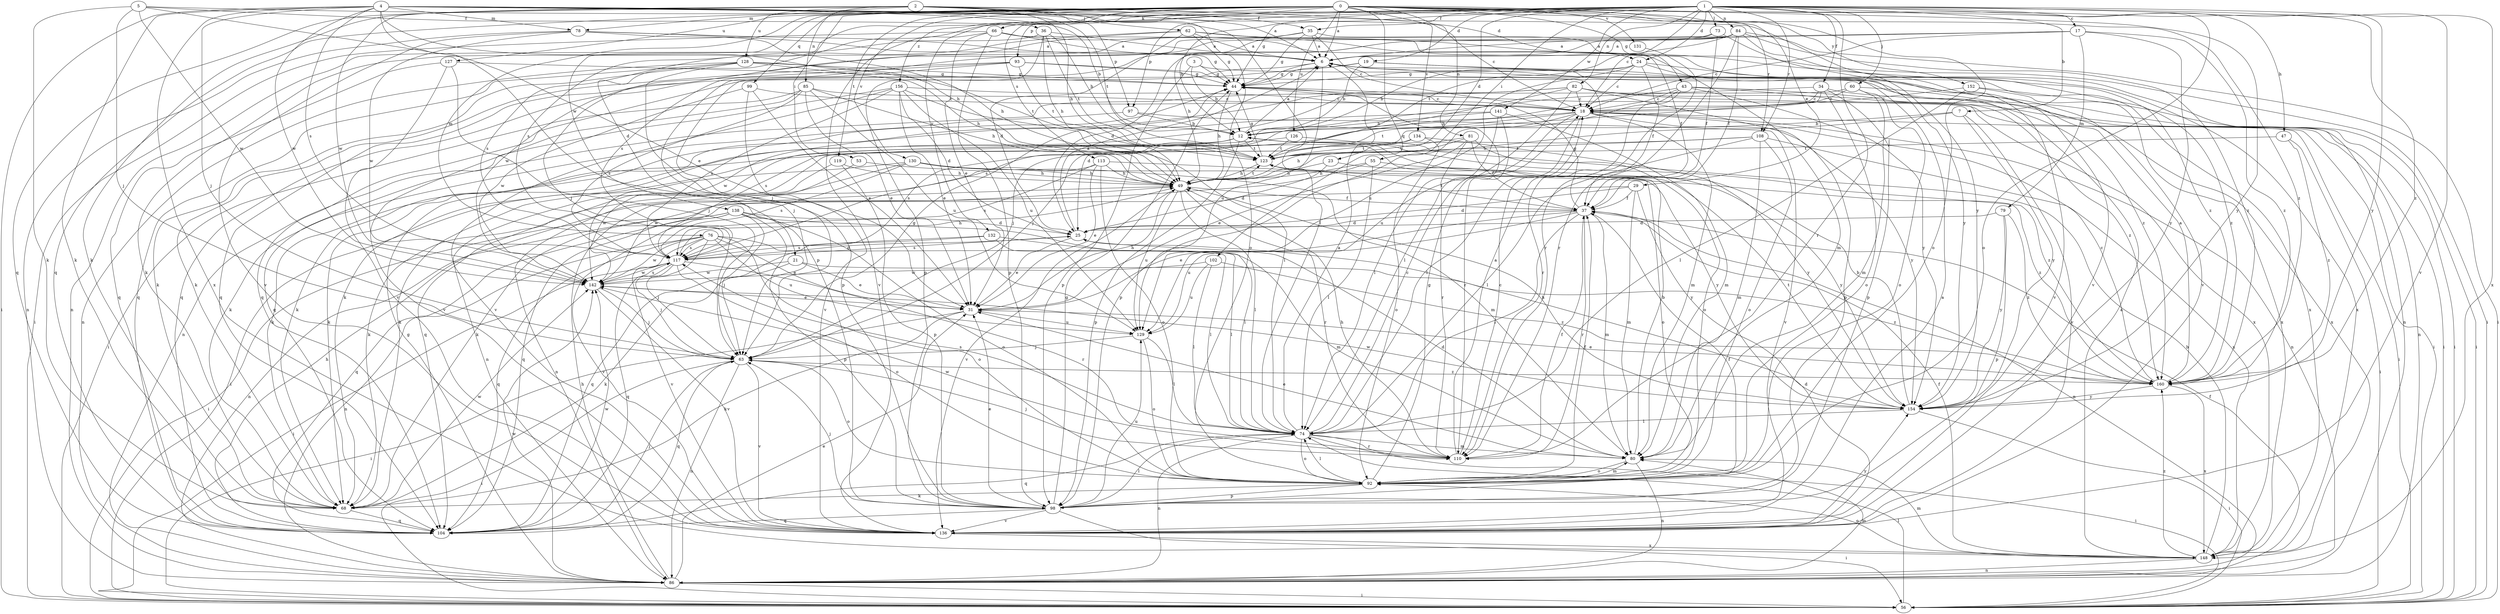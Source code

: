 strict digraph  {
0;
1;
2;
3;
4;
5;
6;
7;
12;
17;
18;
19;
21;
23;
24;
25;
29;
31;
34;
35;
36;
37;
43;
44;
47;
49;
53;
55;
56;
60;
62;
63;
66;
68;
73;
74;
76;
78;
79;
80;
81;
82;
84;
85;
86;
92;
93;
97;
98;
99;
102;
104;
108;
110;
113;
117;
119;
123;
126;
127;
128;
129;
130;
131;
132;
134;
136;
138;
141;
142;
148;
152;
154;
156;
160;
0 -> 6  [label=a];
0 -> 29  [label=e];
0 -> 43  [label=g];
0 -> 47  [label=h];
0 -> 53  [label=i];
0 -> 66  [label=k];
0 -> 76  [label=m];
0 -> 81  [label=n];
0 -> 92  [label=o];
0 -> 99  [label=q];
0 -> 102  [label=q];
0 -> 104  [label=q];
0 -> 108  [label=r];
0 -> 113  [label=s];
0 -> 119  [label=t];
0 -> 126  [label=u];
0 -> 127  [label=u];
0 -> 130  [label=v];
0 -> 131  [label=v];
0 -> 132  [label=v];
0 -> 134  [label=v];
0 -> 138  [label=w];
0 -> 152  [label=y];
0 -> 154  [label=y];
0 -> 156  [label=z];
0 -> 160  [label=z];
1 -> 7  [label=b];
1 -> 12  [label=b];
1 -> 17  [label=c];
1 -> 18  [label=c];
1 -> 19  [label=d];
1 -> 21  [label=d];
1 -> 23  [label=d];
1 -> 24  [label=d];
1 -> 34  [label=f];
1 -> 35  [label=f];
1 -> 44  [label=g];
1 -> 55  [label=i];
1 -> 60  [label=j];
1 -> 73  [label=l];
1 -> 82  [label=n];
1 -> 84  [label=n];
1 -> 92  [label=o];
1 -> 93  [label=p];
1 -> 97  [label=p];
1 -> 108  [label=r];
1 -> 110  [label=r];
1 -> 117  [label=s];
1 -> 136  [label=v];
1 -> 141  [label=w];
1 -> 148  [label=x];
1 -> 154  [label=y];
2 -> 6  [label=a];
2 -> 24  [label=d];
2 -> 35  [label=f];
2 -> 49  [label=h];
2 -> 68  [label=k];
2 -> 78  [label=m];
2 -> 85  [label=n];
2 -> 92  [label=o];
2 -> 97  [label=p];
2 -> 104  [label=q];
2 -> 128  [label=u];
2 -> 142  [label=w];
3 -> 12  [label=b];
3 -> 44  [label=g];
3 -> 98  [label=p];
3 -> 160  [label=z];
4 -> 12  [label=b];
4 -> 18  [label=c];
4 -> 49  [label=h];
4 -> 56  [label=i];
4 -> 62  [label=j];
4 -> 63  [label=j];
4 -> 68  [label=k];
4 -> 74  [label=l];
4 -> 78  [label=m];
4 -> 98  [label=p];
4 -> 117  [label=s];
4 -> 123  [label=t];
4 -> 142  [label=w];
4 -> 148  [label=x];
4 -> 160  [label=z];
5 -> 31  [label=e];
5 -> 36  [label=f];
5 -> 63  [label=j];
5 -> 68  [label=k];
5 -> 142  [label=w];
5 -> 154  [label=y];
6 -> 44  [label=g];
6 -> 104  [label=q];
6 -> 129  [label=u];
7 -> 12  [label=b];
7 -> 49  [label=h];
7 -> 136  [label=v];
7 -> 154  [label=y];
12 -> 6  [label=a];
12 -> 68  [label=k];
12 -> 86  [label=n];
12 -> 98  [label=p];
12 -> 117  [label=s];
12 -> 123  [label=t];
17 -> 6  [label=a];
17 -> 18  [label=c];
17 -> 63  [label=j];
17 -> 79  [label=m];
17 -> 154  [label=y];
17 -> 160  [label=z];
18 -> 12  [label=b];
18 -> 56  [label=i];
18 -> 74  [label=l];
18 -> 80  [label=m];
18 -> 86  [label=n];
18 -> 117  [label=s];
18 -> 123  [label=t];
18 -> 129  [label=u];
18 -> 154  [label=y];
19 -> 12  [label=b];
19 -> 44  [label=g];
19 -> 104  [label=q];
19 -> 148  [label=x];
19 -> 160  [label=z];
21 -> 31  [label=e];
21 -> 68  [label=k];
21 -> 142  [label=w];
21 -> 160  [label=z];
23 -> 25  [label=d];
23 -> 49  [label=h];
23 -> 92  [label=o];
24 -> 12  [label=b];
24 -> 18  [label=c];
24 -> 37  [label=f];
24 -> 44  [label=g];
24 -> 86  [label=n];
24 -> 129  [label=u];
24 -> 136  [label=v];
25 -> 6  [label=a];
25 -> 31  [label=e];
25 -> 117  [label=s];
29 -> 25  [label=d];
29 -> 37  [label=f];
29 -> 80  [label=m];
29 -> 104  [label=q];
29 -> 154  [label=y];
31 -> 49  [label=h];
31 -> 56  [label=i];
31 -> 68  [label=k];
31 -> 129  [label=u];
34 -> 18  [label=c];
34 -> 56  [label=i];
34 -> 63  [label=j];
34 -> 92  [label=o];
34 -> 98  [label=p];
34 -> 117  [label=s];
35 -> 6  [label=a];
35 -> 18  [label=c];
35 -> 44  [label=g];
35 -> 49  [label=h];
35 -> 56  [label=i];
35 -> 68  [label=k];
36 -> 6  [label=a];
36 -> 12  [label=b];
36 -> 49  [label=h];
36 -> 86  [label=n];
36 -> 98  [label=p];
36 -> 123  [label=t];
37 -> 25  [label=d];
37 -> 31  [label=e];
37 -> 44  [label=g];
37 -> 74  [label=l];
37 -> 80  [label=m];
37 -> 86  [label=n];
37 -> 110  [label=r];
37 -> 123  [label=t];
37 -> 129  [label=u];
43 -> 18  [label=c];
43 -> 56  [label=i];
43 -> 63  [label=j];
43 -> 98  [label=p];
43 -> 110  [label=r];
43 -> 154  [label=y];
43 -> 160  [label=z];
44 -> 18  [label=c];
44 -> 49  [label=h];
44 -> 56  [label=i];
47 -> 56  [label=i];
47 -> 123  [label=t];
47 -> 160  [label=z];
49 -> 37  [label=f];
49 -> 74  [label=l];
49 -> 110  [label=r];
49 -> 123  [label=t];
49 -> 129  [label=u];
49 -> 136  [label=v];
53 -> 49  [label=h];
53 -> 142  [label=w];
55 -> 49  [label=h];
55 -> 68  [label=k];
55 -> 74  [label=l];
55 -> 154  [label=y];
56 -> 74  [label=l];
60 -> 18  [label=c];
60 -> 68  [label=k];
60 -> 80  [label=m];
60 -> 92  [label=o];
60 -> 148  [label=x];
62 -> 6  [label=a];
62 -> 25  [label=d];
62 -> 37  [label=f];
62 -> 44  [label=g];
62 -> 63  [label=j];
62 -> 117  [label=s];
62 -> 160  [label=z];
63 -> 44  [label=g];
63 -> 56  [label=i];
63 -> 86  [label=n];
63 -> 92  [label=o];
63 -> 104  [label=q];
63 -> 136  [label=v];
63 -> 160  [label=z];
66 -> 6  [label=a];
66 -> 31  [label=e];
66 -> 56  [label=i];
66 -> 80  [label=m];
66 -> 98  [label=p];
66 -> 136  [label=v];
66 -> 154  [label=y];
68 -> 104  [label=q];
68 -> 142  [label=w];
73 -> 6  [label=a];
73 -> 37  [label=f];
73 -> 136  [label=v];
73 -> 142  [label=w];
74 -> 6  [label=a];
74 -> 18  [label=c];
74 -> 56  [label=i];
74 -> 80  [label=m];
74 -> 86  [label=n];
74 -> 92  [label=o];
74 -> 104  [label=q];
74 -> 110  [label=r];
74 -> 117  [label=s];
76 -> 31  [label=e];
76 -> 63  [label=j];
76 -> 74  [label=l];
76 -> 86  [label=n];
76 -> 92  [label=o];
76 -> 104  [label=q];
76 -> 117  [label=s];
76 -> 129  [label=u];
76 -> 136  [label=v];
76 -> 142  [label=w];
78 -> 6  [label=a];
78 -> 44  [label=g];
78 -> 49  [label=h];
78 -> 86  [label=n];
78 -> 136  [label=v];
78 -> 142  [label=w];
79 -> 25  [label=d];
79 -> 98  [label=p];
79 -> 154  [label=y];
79 -> 160  [label=z];
80 -> 12  [label=b];
80 -> 25  [label=d];
80 -> 31  [label=e];
80 -> 86  [label=n];
80 -> 92  [label=o];
81 -> 31  [label=e];
81 -> 37  [label=f];
81 -> 49  [label=h];
81 -> 92  [label=o];
81 -> 110  [label=r];
81 -> 123  [label=t];
82 -> 18  [label=c];
82 -> 25  [label=d];
82 -> 74  [label=l];
82 -> 86  [label=n];
82 -> 98  [label=p];
82 -> 104  [label=q];
82 -> 142  [label=w];
82 -> 148  [label=x];
84 -> 6  [label=a];
84 -> 25  [label=d];
84 -> 37  [label=f];
84 -> 56  [label=i];
84 -> 110  [label=r];
84 -> 117  [label=s];
84 -> 123  [label=t];
84 -> 136  [label=v];
84 -> 160  [label=z];
85 -> 18  [label=c];
85 -> 31  [label=e];
85 -> 49  [label=h];
85 -> 56  [label=i];
85 -> 117  [label=s];
85 -> 129  [label=u];
85 -> 136  [label=v];
86 -> 31  [label=e];
86 -> 37  [label=f];
86 -> 44  [label=g];
86 -> 49  [label=h];
86 -> 56  [label=i];
86 -> 80  [label=m];
86 -> 142  [label=w];
92 -> 37  [label=f];
92 -> 44  [label=g];
92 -> 68  [label=k];
92 -> 74  [label=l];
92 -> 80  [label=m];
92 -> 98  [label=p];
93 -> 44  [label=g];
93 -> 63  [label=j];
93 -> 68  [label=k];
93 -> 104  [label=q];
93 -> 123  [label=t];
93 -> 148  [label=x];
97 -> 12  [label=b];
97 -> 68  [label=k];
97 -> 136  [label=v];
98 -> 31  [label=e];
98 -> 37  [label=f];
98 -> 44  [label=g];
98 -> 56  [label=i];
98 -> 63  [label=j];
98 -> 74  [label=l];
98 -> 104  [label=q];
98 -> 129  [label=u];
98 -> 136  [label=v];
99 -> 18  [label=c];
99 -> 31  [label=e];
99 -> 136  [label=v];
99 -> 142  [label=w];
102 -> 74  [label=l];
102 -> 129  [label=u];
102 -> 142  [label=w];
102 -> 160  [label=z];
104 -> 49  [label=h];
104 -> 63  [label=j];
104 -> 142  [label=w];
108 -> 74  [label=l];
108 -> 80  [label=m];
108 -> 92  [label=o];
108 -> 104  [label=q];
108 -> 123  [label=t];
108 -> 148  [label=x];
110 -> 6  [label=a];
110 -> 18  [label=c];
110 -> 37  [label=f];
110 -> 49  [label=h];
110 -> 63  [label=j];
110 -> 142  [label=w];
113 -> 31  [label=e];
113 -> 49  [label=h];
113 -> 86  [label=n];
113 -> 92  [label=o];
113 -> 117  [label=s];
113 -> 154  [label=y];
117 -> 25  [label=d];
117 -> 49  [label=h];
117 -> 56  [label=i];
117 -> 63  [label=j];
117 -> 92  [label=o];
117 -> 104  [label=q];
117 -> 110  [label=r];
117 -> 142  [label=w];
119 -> 49  [label=h];
119 -> 98  [label=p];
119 -> 142  [label=w];
123 -> 44  [label=g];
123 -> 49  [label=h];
126 -> 68  [label=k];
126 -> 123  [label=t];
126 -> 160  [label=z];
127 -> 44  [label=g];
127 -> 63  [label=j];
127 -> 104  [label=q];
127 -> 136  [label=v];
128 -> 44  [label=g];
128 -> 49  [label=h];
128 -> 68  [label=k];
128 -> 86  [label=n];
128 -> 98  [label=p];
128 -> 104  [label=q];
128 -> 123  [label=t];
129 -> 63  [label=j];
129 -> 74  [label=l];
129 -> 92  [label=o];
130 -> 49  [label=h];
130 -> 56  [label=i];
130 -> 68  [label=k];
130 -> 80  [label=m];
130 -> 117  [label=s];
130 -> 160  [label=z];
131 -> 110  [label=r];
132 -> 74  [label=l];
132 -> 80  [label=m];
132 -> 104  [label=q];
132 -> 117  [label=s];
134 -> 68  [label=k];
134 -> 92  [label=o];
134 -> 123  [label=t];
134 -> 154  [label=y];
136 -> 6  [label=a];
136 -> 25  [label=d];
136 -> 148  [label=x];
136 -> 154  [label=y];
138 -> 25  [label=d];
138 -> 56  [label=i];
138 -> 63  [label=j];
138 -> 74  [label=l];
138 -> 86  [label=n];
138 -> 92  [label=o];
138 -> 98  [label=p];
138 -> 104  [label=q];
138 -> 136  [label=v];
141 -> 12  [label=b];
141 -> 68  [label=k];
141 -> 74  [label=l];
141 -> 80  [label=m];
141 -> 110  [label=r];
142 -> 31  [label=e];
142 -> 63  [label=j];
142 -> 117  [label=s];
142 -> 136  [label=v];
148 -> 6  [label=a];
148 -> 12  [label=b];
148 -> 37  [label=f];
148 -> 80  [label=m];
148 -> 86  [label=n];
148 -> 92  [label=o];
148 -> 160  [label=z];
152 -> 18  [label=c];
152 -> 56  [label=i];
152 -> 74  [label=l];
152 -> 148  [label=x];
154 -> 12  [label=b];
154 -> 49  [label=h];
154 -> 56  [label=i];
154 -> 74  [label=l];
154 -> 123  [label=t];
154 -> 142  [label=w];
156 -> 18  [label=c];
156 -> 25  [label=d];
156 -> 31  [label=e];
156 -> 74  [label=l];
156 -> 86  [label=n];
156 -> 117  [label=s];
156 -> 129  [label=u];
156 -> 136  [label=v];
160 -> 6  [label=a];
160 -> 18  [label=c];
160 -> 31  [label=e];
160 -> 148  [label=x];
160 -> 154  [label=y];
}
